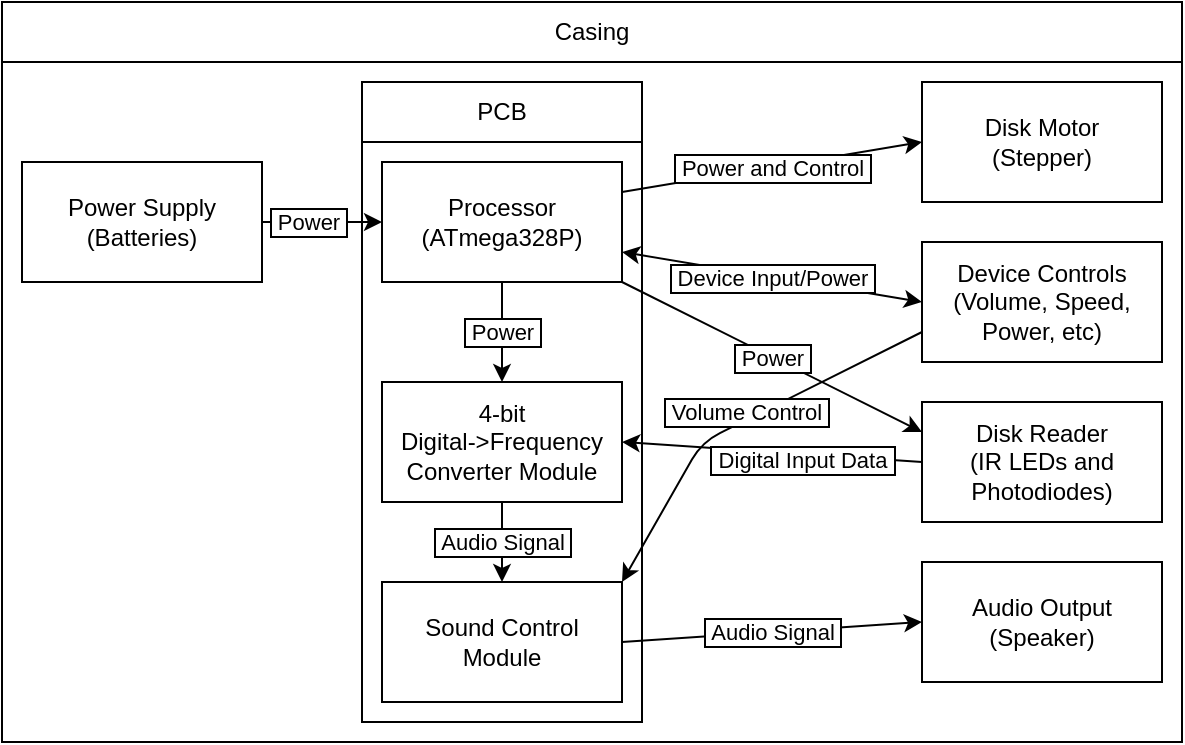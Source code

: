 <mxfile version="13.8.0" type="device"><diagram id="lQtqmfeAZSCEdMdIcaoR" name="Page-1"><mxGraphModel dx="981" dy="492" grid="1" gridSize="10" guides="1" tooltips="1" connect="1" arrows="1" fold="1" page="1" pageScale="1" pageWidth="850" pageHeight="1100" math="0" shadow="0"><root><mxCell id="0"/><mxCell id="1" parent="0"/><mxCell id="BslNrY2C1fIdHNdnaVcy-13" value="" style="rounded=0;whiteSpace=wrap;html=1;" vertex="1" parent="1"><mxGeometry x="340" y="250" width="590" height="370" as="geometry"/></mxCell><mxCell id="BslNrY2C1fIdHNdnaVcy-7" value="" style="rounded=0;whiteSpace=wrap;html=1;" vertex="1" parent="1"><mxGeometry x="520" y="290" width="140" height="320" as="geometry"/></mxCell><mxCell id="BslNrY2C1fIdHNdnaVcy-1" value="Processor&lt;br&gt;(ATmega328P)" style="rounded=0;whiteSpace=wrap;html=1;" vertex="1" parent="1"><mxGeometry x="530" y="330" width="120" height="60" as="geometry"/></mxCell><mxCell id="BslNrY2C1fIdHNdnaVcy-2" value="Disk Motor&lt;br&gt;(Stepper)" style="rounded=0;whiteSpace=wrap;html=1;" vertex="1" parent="1"><mxGeometry x="800" y="290" width="120" height="60" as="geometry"/></mxCell><mxCell id="BslNrY2C1fIdHNdnaVcy-3" value="Disk Reader&lt;br&gt;(IR LEDs and Photodiodes)" style="rounded=0;whiteSpace=wrap;html=1;" vertex="1" parent="1"><mxGeometry x="800" y="450" width="120" height="60" as="geometry"/></mxCell><mxCell id="BslNrY2C1fIdHNdnaVcy-4" value="4-bit&lt;br&gt;Digital-&amp;gt;Frequency&lt;br&gt;Converter Module" style="rounded=0;whiteSpace=wrap;html=1;" vertex="1" parent="1"><mxGeometry x="530" y="440" width="120" height="60" as="geometry"/></mxCell><mxCell id="BslNrY2C1fIdHNdnaVcy-6" value="Power Supply&lt;br&gt;(Batteries)" style="rounded=0;whiteSpace=wrap;html=1;" vertex="1" parent="1"><mxGeometry x="350" y="330" width="120" height="60" as="geometry"/></mxCell><mxCell id="BslNrY2C1fIdHNdnaVcy-8" value="PCB" style="rounded=0;whiteSpace=wrap;html=1;" vertex="1" parent="1"><mxGeometry x="520" y="290" width="140" height="30" as="geometry"/></mxCell><mxCell id="BslNrY2C1fIdHNdnaVcy-10" value="Audio Output&lt;br&gt;(Speaker)" style="rounded=0;whiteSpace=wrap;html=1;" vertex="1" parent="1"><mxGeometry x="800" y="530" width="120" height="60" as="geometry"/></mxCell><mxCell id="BslNrY2C1fIdHNdnaVcy-12" value="Device Controls&lt;br&gt;(Volume, Speed, Power, etc)" style="rounded=0;whiteSpace=wrap;html=1;" vertex="1" parent="1"><mxGeometry x="800" y="370" width="120" height="60" as="geometry"/></mxCell><mxCell id="BslNrY2C1fIdHNdnaVcy-14" value="Casing" style="rounded=0;whiteSpace=wrap;html=1;" vertex="1" parent="1"><mxGeometry x="340" y="250" width="590" height="30" as="geometry"/></mxCell><mxCell id="BslNrY2C1fIdHNdnaVcy-15" value="&amp;nbsp;Power&amp;nbsp;" style="endArrow=classic;html=1;exitX=0.5;exitY=1;exitDx=0;exitDy=0;entryX=0.5;entryY=0;entryDx=0;entryDy=0;labelBorderColor=#000000;" edge="1" parent="1" source="BslNrY2C1fIdHNdnaVcy-1" target="BslNrY2C1fIdHNdnaVcy-4"><mxGeometry width="50" height="50" relative="1" as="geometry"><mxPoint x="730" y="300" as="sourcePoint"/><mxPoint x="690" y="340" as="targetPoint"/><Array as="points"><mxPoint x="590" y="420"/></Array></mxGeometry></mxCell><mxCell id="BslNrY2C1fIdHNdnaVcy-16" value="&amp;nbsp;Device Input/Power&amp;nbsp;" style="endArrow=classic;html=1;exitX=0;exitY=0.5;exitDx=0;exitDy=0;entryX=1;entryY=0.75;entryDx=0;entryDy=0;startArrow=classic;startFill=1;labelBorderColor=#000000;" edge="1" parent="1" source="BslNrY2C1fIdHNdnaVcy-12" target="BslNrY2C1fIdHNdnaVcy-1"><mxGeometry width="50" height="50" relative="1" as="geometry"><mxPoint x="640" y="390" as="sourcePoint"/><mxPoint x="630" y="350" as="targetPoint"/></mxGeometry></mxCell><mxCell id="BslNrY2C1fIdHNdnaVcy-17" value="&amp;nbsp;Power and Control&amp;nbsp;" style="endArrow=classic;html=1;exitX=1;exitY=0.25;exitDx=0;exitDy=0;entryX=0;entryY=0.5;entryDx=0;entryDy=0;verticalAlign=middle;labelBorderColor=#000000;horizontal=1;spacingBottom=0;spacingLeft=0;spacingRight=0;" edge="1" parent="1" source="BslNrY2C1fIdHNdnaVcy-1" target="BslNrY2C1fIdHNdnaVcy-2"><mxGeometry width="50" height="50" relative="1" as="geometry"><mxPoint x="640" y="390" as="sourcePoint"/><mxPoint x="690" y="340" as="targetPoint"/></mxGeometry></mxCell><mxCell id="BslNrY2C1fIdHNdnaVcy-19" value="&amp;nbsp;Digital Input Data&amp;nbsp;" style="endArrow=classic;html=1;exitX=0;exitY=0.5;exitDx=0;exitDy=0;entryX=1;entryY=0.5;entryDx=0;entryDy=0;labelBorderColor=#000000;" edge="1" parent="1" source="BslNrY2C1fIdHNdnaVcy-3" target="BslNrY2C1fIdHNdnaVcy-4"><mxGeometry x="-0.199" y="3" width="50" height="50" relative="1" as="geometry"><mxPoint x="640" y="390" as="sourcePoint"/><mxPoint x="690" y="340" as="targetPoint"/><mxPoint as="offset"/></mxGeometry></mxCell><mxCell id="BslNrY2C1fIdHNdnaVcy-23" value="&amp;nbsp;Power&amp;nbsp;" style="endArrow=classic;html=1;exitX=1;exitY=0.5;exitDx=0;exitDy=0;entryX=0;entryY=0.5;entryDx=0;entryDy=0;labelBorderColor=#000000;" edge="1" parent="1" source="BslNrY2C1fIdHNdnaVcy-6" target="BslNrY2C1fIdHNdnaVcy-1"><mxGeometry x="-0.25" width="50" height="50" relative="1" as="geometry"><mxPoint x="640" y="390" as="sourcePoint"/><mxPoint x="690" y="340" as="targetPoint"/><mxPoint as="offset"/></mxGeometry></mxCell><mxCell id="BslNrY2C1fIdHNdnaVcy-24" value="" style="endArrow=classic;html=1;exitX=0;exitY=0.75;exitDx=0;exitDy=0;entryX=1;entryY=0;entryDx=0;entryDy=0;" edge="1" parent="1" source="BslNrY2C1fIdHNdnaVcy-12" target="BslNrY2C1fIdHNdnaVcy-26"><mxGeometry width="50" height="50" relative="1" as="geometry"><mxPoint x="640" y="390" as="sourcePoint"/><mxPoint x="690" y="340" as="targetPoint"/><Array as="points"><mxPoint x="690" y="470"/></Array></mxGeometry></mxCell><mxCell id="BslNrY2C1fIdHNdnaVcy-30" value="&amp;nbsp;Volume Control&amp;nbsp;" style="edgeLabel;html=1;align=center;verticalAlign=middle;resizable=0;points=[];labelBorderColor=#000000;" vertex="1" connectable="0" parent="BslNrY2C1fIdHNdnaVcy-24"><mxGeometry x="-0.137" relative="1" as="geometry"><mxPoint x="-9.94" y="-0.03" as="offset"/></mxGeometry></mxCell><mxCell id="BslNrY2C1fIdHNdnaVcy-25" value="&amp;nbsp;Power&amp;nbsp;" style="endArrow=classic;html=1;exitX=1;exitY=1;exitDx=0;exitDy=0;entryX=0;entryY=0.25;entryDx=0;entryDy=0;labelBorderColor=#000000;" edge="1" parent="1" source="BslNrY2C1fIdHNdnaVcy-1" target="BslNrY2C1fIdHNdnaVcy-3"><mxGeometry width="50" height="50" relative="1" as="geometry"><mxPoint x="640" y="470" as="sourcePoint"/><mxPoint x="690" y="420" as="targetPoint"/></mxGeometry></mxCell><mxCell id="BslNrY2C1fIdHNdnaVcy-26" value="Sound Control&lt;br&gt;Module" style="rounded=0;whiteSpace=wrap;html=1;" vertex="1" parent="1"><mxGeometry x="530" y="540" width="120" height="60" as="geometry"/></mxCell><mxCell id="BslNrY2C1fIdHNdnaVcy-27" value="&amp;nbsp;Audio Signal&amp;nbsp;" style="endArrow=classic;html=1;exitX=0.5;exitY=1;exitDx=0;exitDy=0;entryX=0.5;entryY=0;entryDx=0;entryDy=0;labelBorderColor=#000000;" edge="1" parent="1" source="BslNrY2C1fIdHNdnaVcy-4" target="BslNrY2C1fIdHNdnaVcy-26"><mxGeometry width="50" height="50" relative="1" as="geometry"><mxPoint x="640" y="460" as="sourcePoint"/><mxPoint x="690" y="410" as="targetPoint"/></mxGeometry></mxCell><mxCell id="BslNrY2C1fIdHNdnaVcy-28" value="&amp;nbsp;Audio Signal&amp;nbsp;" style="endArrow=classic;html=1;exitX=1;exitY=0.5;exitDx=0;exitDy=0;entryX=0;entryY=0.5;entryDx=0;entryDy=0;labelBorderColor=#000000;" edge="1" parent="1" source="BslNrY2C1fIdHNdnaVcy-26" target="BslNrY2C1fIdHNdnaVcy-10"><mxGeometry width="50" height="50" relative="1" as="geometry"><mxPoint x="640" y="460" as="sourcePoint"/><mxPoint x="690" y="410" as="targetPoint"/></mxGeometry></mxCell></root></mxGraphModel></diagram></mxfile>
